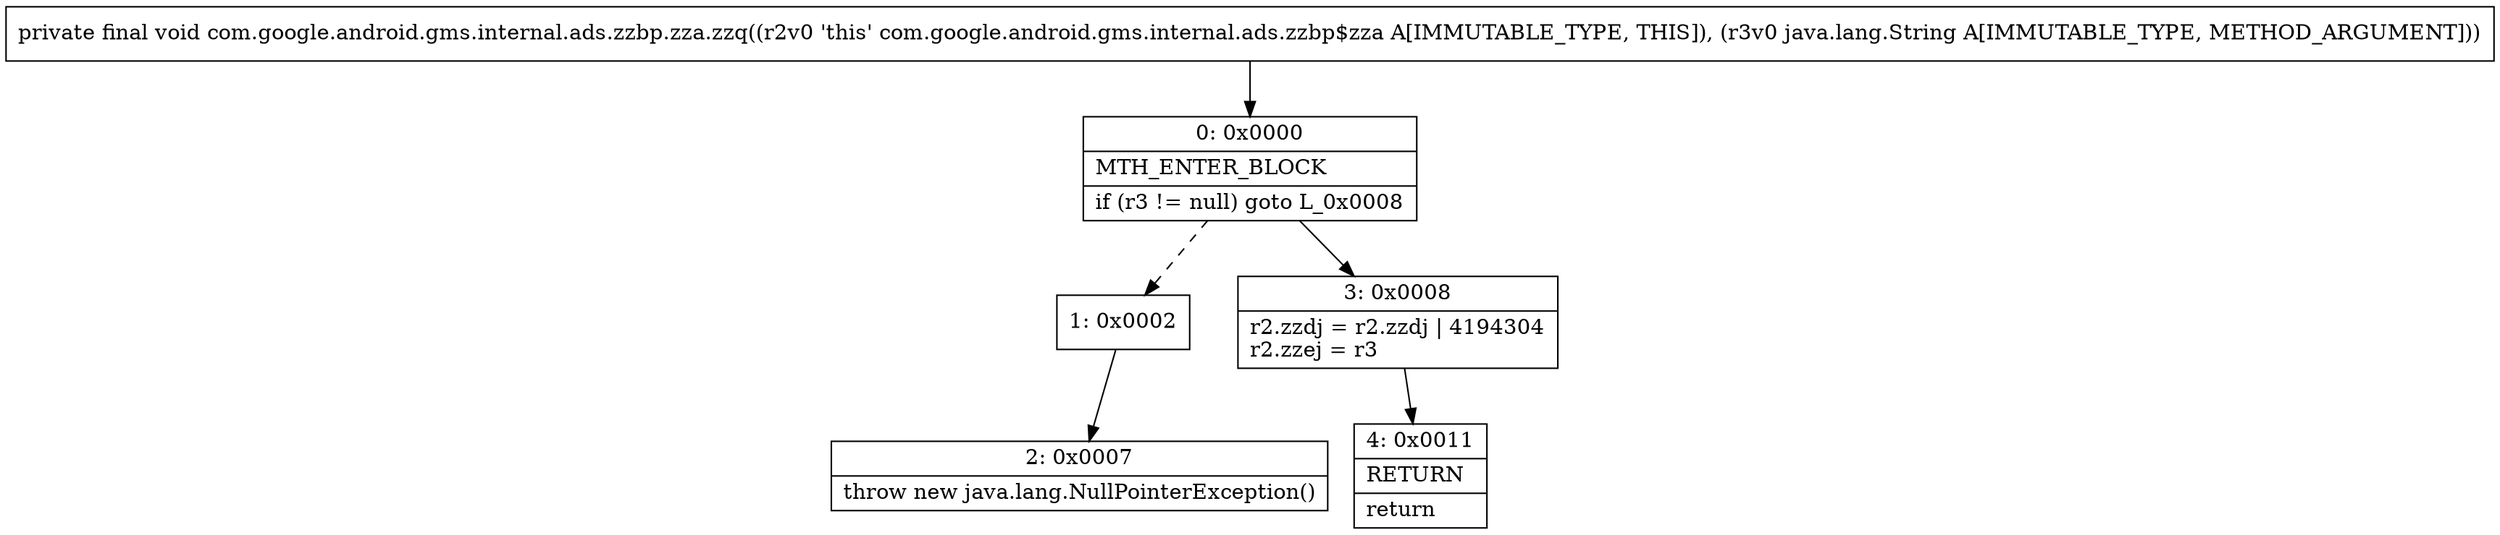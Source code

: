 digraph "CFG forcom.google.android.gms.internal.ads.zzbp.zza.zzq(Ljava\/lang\/String;)V" {
Node_0 [shape=record,label="{0\:\ 0x0000|MTH_ENTER_BLOCK\l|if (r3 != null) goto L_0x0008\l}"];
Node_1 [shape=record,label="{1\:\ 0x0002}"];
Node_2 [shape=record,label="{2\:\ 0x0007|throw new java.lang.NullPointerException()\l}"];
Node_3 [shape=record,label="{3\:\ 0x0008|r2.zzdj = r2.zzdj \| 4194304\lr2.zzej = r3\l}"];
Node_4 [shape=record,label="{4\:\ 0x0011|RETURN\l|return\l}"];
MethodNode[shape=record,label="{private final void com.google.android.gms.internal.ads.zzbp.zza.zzq((r2v0 'this' com.google.android.gms.internal.ads.zzbp$zza A[IMMUTABLE_TYPE, THIS]), (r3v0 java.lang.String A[IMMUTABLE_TYPE, METHOD_ARGUMENT])) }"];
MethodNode -> Node_0;
Node_0 -> Node_1[style=dashed];
Node_0 -> Node_3;
Node_1 -> Node_2;
Node_3 -> Node_4;
}

